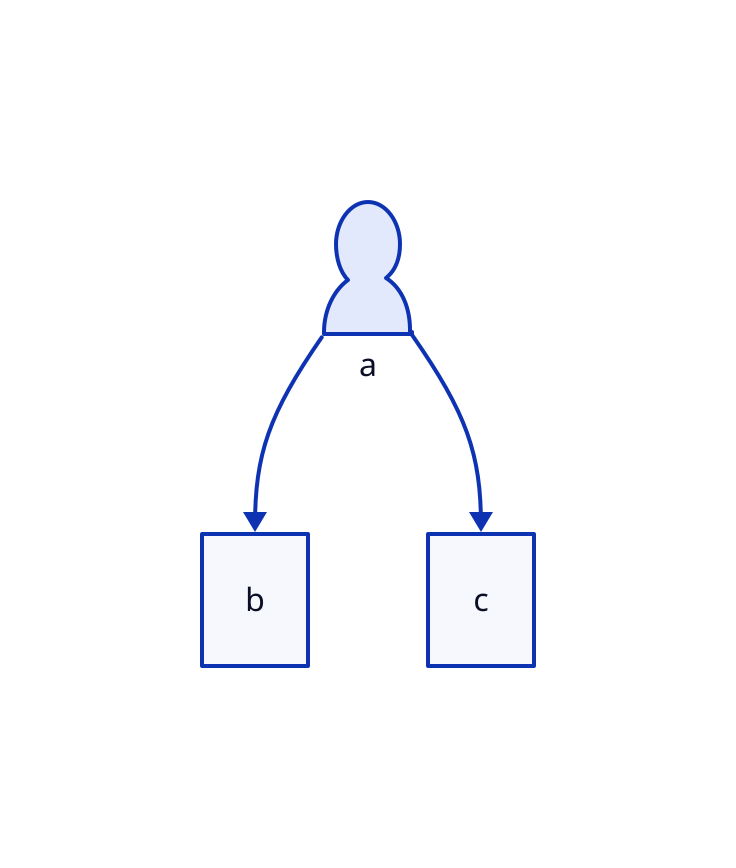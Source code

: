 *: {
  &shape: person
  &connected: true
  style.fill: red
}
(** -> **)[*]: {
  &src: a
  &dst: c
  style.stroke: yellow
}
a -> b
a.shape: person
a -> c
